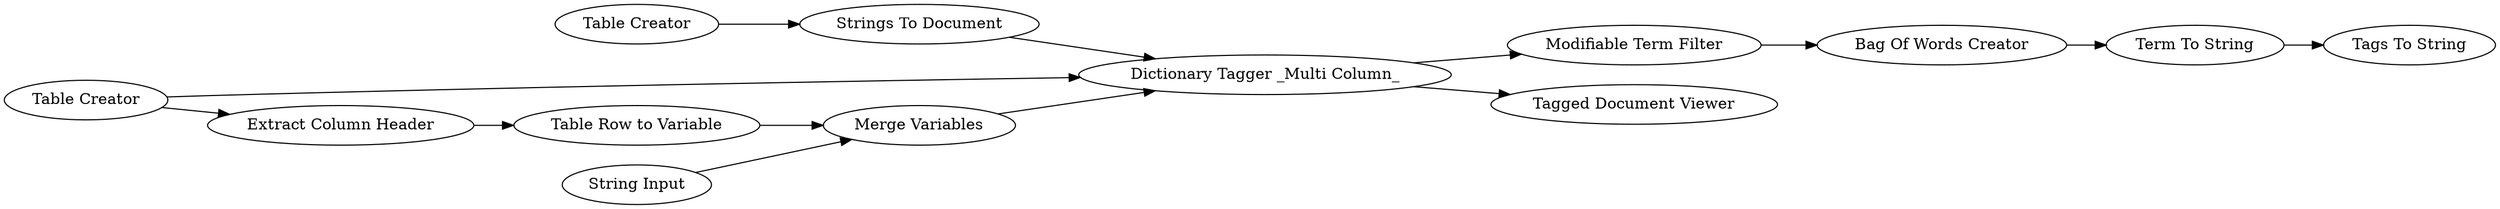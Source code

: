 digraph {
	4 [label="Table Creator"]
	5 [label="Strings To Document"]
	7 [label="Table Creator"]
	8 [label="Dictionary Tagger _Multi Column_"]
	9 [label="Extract Column Header"]
	10 [label="Table Row to Variable"]
	19 [label="Modifiable Term Filter"]
	20 [label="Bag Of Words Creator"]
	21 [label="Term To String"]
	22 [label="Tags To String"]
	26 [label="String Input"]
	27 [label="Merge Variables"]
	28 [label="Tagged Document Viewer"]
	4 -> 5
	5 -> 8
	7 -> 9
	7 -> 8
	8 -> 28
	8 -> 19
	9 -> 10
	10 -> 27
	19 -> 20
	20 -> 21
	21 -> 22
	26 -> 27
	27 -> 8
	rankdir=LR
}
